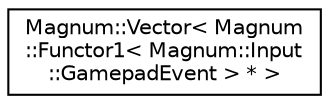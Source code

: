 digraph "圖形化之類別階層"
{
  edge [fontname="Helvetica",fontsize="10",labelfontname="Helvetica",labelfontsize="10"];
  node [fontname="Helvetica",fontsize="10",shape=record];
  rankdir="LR";
  Node1 [label="Magnum::Vector\< Magnum\l::Functor1\< Magnum::Input\l::GamepadEvent \> * \>",height=0.2,width=0.4,color="black", fillcolor="white", style="filled",URL="$class_magnum_1_1_vector.html"];
}

